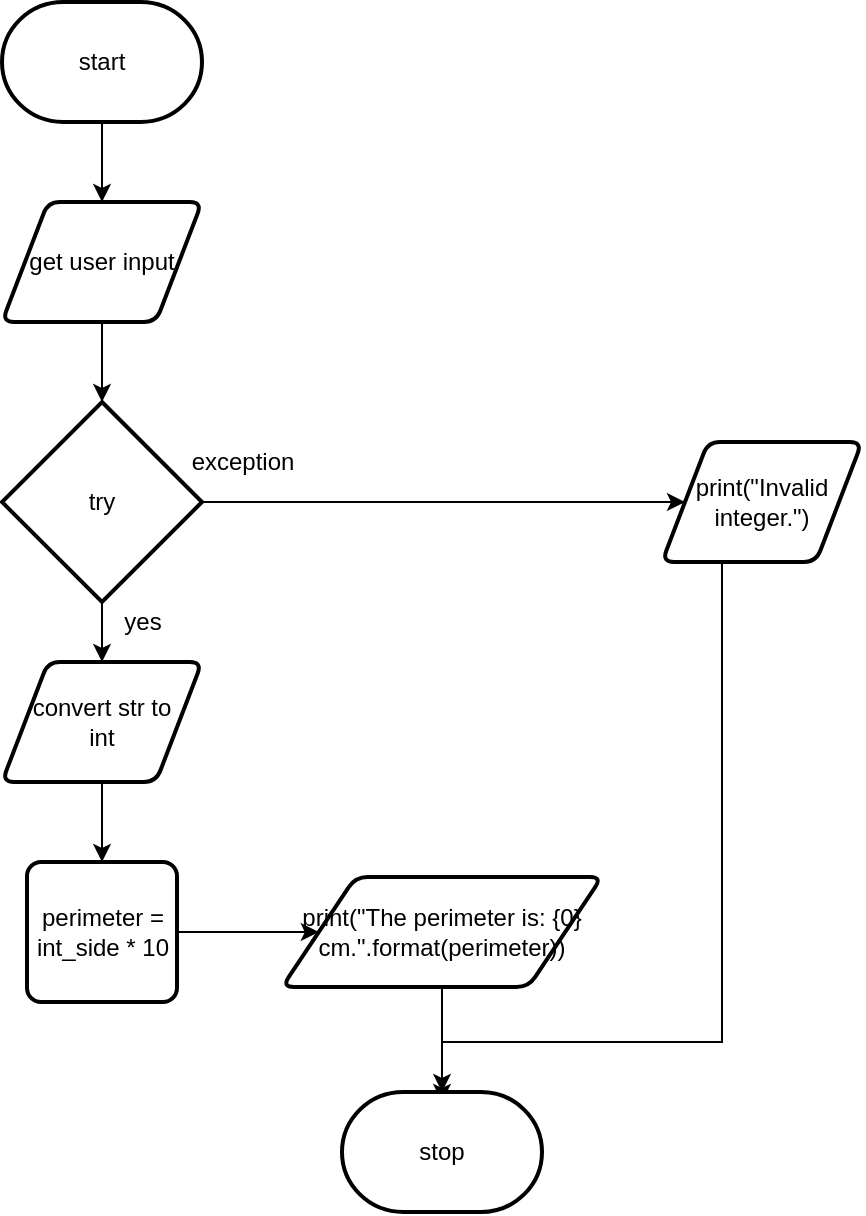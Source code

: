 <mxfile>
    <diagram id="BsBV6leVBUCAfMzn52um" name="Page-1">
        <mxGraphModel dx="755" dy="322" grid="1" gridSize="10" guides="1" tooltips="1" connect="1" arrows="1" fold="1" page="1" pageScale="1" pageWidth="827" pageHeight="1169" math="0" shadow="0">
            <root>
                <mxCell id="0"/>
                <mxCell id="1" parent="0"/>
                <mxCell id="9" style="edgeStyle=none;html=1;entryX=0.5;entryY=0;entryDx=0;entryDy=0;" parent="1" source="2" edge="1">
                    <mxGeometry relative="1" as="geometry">
                        <mxPoint x="390" y="140" as="targetPoint"/>
                    </mxGeometry>
                </mxCell>
                <mxCell id="2" value="start" style="strokeWidth=2;html=1;shape=mxgraph.flowchart.terminator;whiteSpace=wrap;" parent="1" vertex="1">
                    <mxGeometry x="340" y="40" width="100" height="60" as="geometry"/>
                </mxCell>
                <mxCell id="32" style="edgeStyle=orthogonalEdgeStyle;html=1;entryX=0;entryY=0.5;entryDx=0;entryDy=0;entryPerimeter=0;strokeColor=none;rounded=0;" parent="1" edge="1">
                    <mxGeometry relative="1" as="geometry">
                        <mxPoint x="515" y="480" as="targetPoint"/>
                        <mxPoint x="443.9" y="535" as="sourcePoint"/>
                    </mxGeometry>
                </mxCell>
                <mxCell id="115" style="edgeStyle=none;html=1;entryX=0.5;entryY=0;entryDx=0;entryDy=0;entryPerimeter=0;" parent="1" source="113" target="114" edge="1">
                    <mxGeometry relative="1" as="geometry"/>
                </mxCell>
                <mxCell id="113" value="get user input" style="shape=parallelogram;html=1;strokeWidth=2;perimeter=parallelogramPerimeter;whiteSpace=wrap;rounded=1;arcSize=12;size=0.23;" parent="1" vertex="1">
                    <mxGeometry x="340" y="140" width="100" height="60" as="geometry"/>
                </mxCell>
                <mxCell id="198" style="edgeStyle=none;html=1;" parent="1" source="114" target="197" edge="1">
                    <mxGeometry relative="1" as="geometry"/>
                </mxCell>
                <mxCell id="211" style="edgeStyle=orthogonalEdgeStyle;rounded=0;html=1;entryX=0;entryY=0.5;entryDx=0;entryDy=0;" edge="1" parent="1" source="114" target="210">
                    <mxGeometry relative="1" as="geometry"/>
                </mxCell>
                <mxCell id="114" value="try" style="strokeWidth=2;html=1;shape=mxgraph.flowchart.decision;whiteSpace=wrap;" parent="1" vertex="1">
                    <mxGeometry x="340" y="240" width="100" height="100" as="geometry"/>
                </mxCell>
                <mxCell id="200" style="edgeStyle=none;html=1;entryX=0.5;entryY=0;entryDx=0;entryDy=0;" parent="1" source="197" edge="1">
                    <mxGeometry relative="1" as="geometry">
                        <mxPoint x="390" y="470" as="targetPoint"/>
                    </mxGeometry>
                </mxCell>
                <mxCell id="197" value="convert str to &lt;br&gt;int" style="shape=parallelogram;html=1;strokeWidth=2;perimeter=parallelogramPerimeter;whiteSpace=wrap;rounded=1;arcSize=12;size=0.23;" parent="1" vertex="1">
                    <mxGeometry x="340" y="370" width="100" height="60" as="geometry"/>
                </mxCell>
                <mxCell id="215" style="edgeStyle=orthogonalEdgeStyle;rounded=0;html=1;" edge="1" parent="1" source="201">
                    <mxGeometry relative="1" as="geometry">
                        <mxPoint x="560" y="590" as="targetPoint"/>
                    </mxGeometry>
                </mxCell>
                <mxCell id="201" value="print(&quot;The perimeter is: {0} cm.&quot;.format(perimeter))" style="shape=parallelogram;html=1;strokeWidth=2;perimeter=parallelogramPerimeter;whiteSpace=wrap;rounded=1;arcSize=12;size=0.23;" parent="1" vertex="1">
                    <mxGeometry x="480" y="477.5" width="160" height="55" as="geometry"/>
                </mxCell>
                <mxCell id="204" value="stop" style="strokeWidth=2;html=1;shape=mxgraph.flowchart.terminator;whiteSpace=wrap;" parent="1" vertex="1">
                    <mxGeometry x="510" y="585" width="100" height="60" as="geometry"/>
                </mxCell>
                <mxCell id="207" value="exception" style="text;html=1;align=center;verticalAlign=middle;resizable=0;points=[];autosize=1;strokeColor=none;fillColor=none;" parent="1" vertex="1">
                    <mxGeometry x="425" y="260" width="70" height="20" as="geometry"/>
                </mxCell>
                <mxCell id="208" value="yes" style="text;html=1;align=center;verticalAlign=middle;resizable=0;points=[];autosize=1;strokeColor=none;fillColor=none;" parent="1" vertex="1">
                    <mxGeometry x="395" y="340" width="30" height="20" as="geometry"/>
                </mxCell>
                <mxCell id="212" style="edgeStyle=orthogonalEdgeStyle;rounded=0;html=1;entryX=0.5;entryY=0;entryDx=0;entryDy=0;entryPerimeter=0;" edge="1" parent="1" source="210" target="204">
                    <mxGeometry relative="1" as="geometry">
                        <Array as="points">
                            <mxPoint x="700" y="560"/>
                            <mxPoint x="560" y="560"/>
                        </Array>
                    </mxGeometry>
                </mxCell>
                <mxCell id="210" value="print(&quot;Invalid integer.&quot;)" style="shape=parallelogram;html=1;strokeWidth=2;perimeter=parallelogramPerimeter;whiteSpace=wrap;rounded=1;arcSize=12;size=0.23;" vertex="1" parent="1">
                    <mxGeometry x="670" y="260" width="100" height="60" as="geometry"/>
                </mxCell>
                <mxCell id="214" style="edgeStyle=orthogonalEdgeStyle;rounded=0;html=1;entryX=0;entryY=0.5;entryDx=0;entryDy=0;" edge="1" parent="1" source="213" target="201">
                    <mxGeometry relative="1" as="geometry"/>
                </mxCell>
                <mxCell id="213" value="&lt;span&gt;perimeter = int_side&amp;nbsp;&lt;/span&gt;&lt;span&gt;* 10&lt;/span&gt;" style="rounded=1;whiteSpace=wrap;html=1;absoluteArcSize=1;arcSize=14;strokeWidth=2;" vertex="1" parent="1">
                    <mxGeometry x="352.5" y="470" width="75" height="70" as="geometry"/>
                </mxCell>
            </root>
        </mxGraphModel>
    </diagram>
</mxfile>